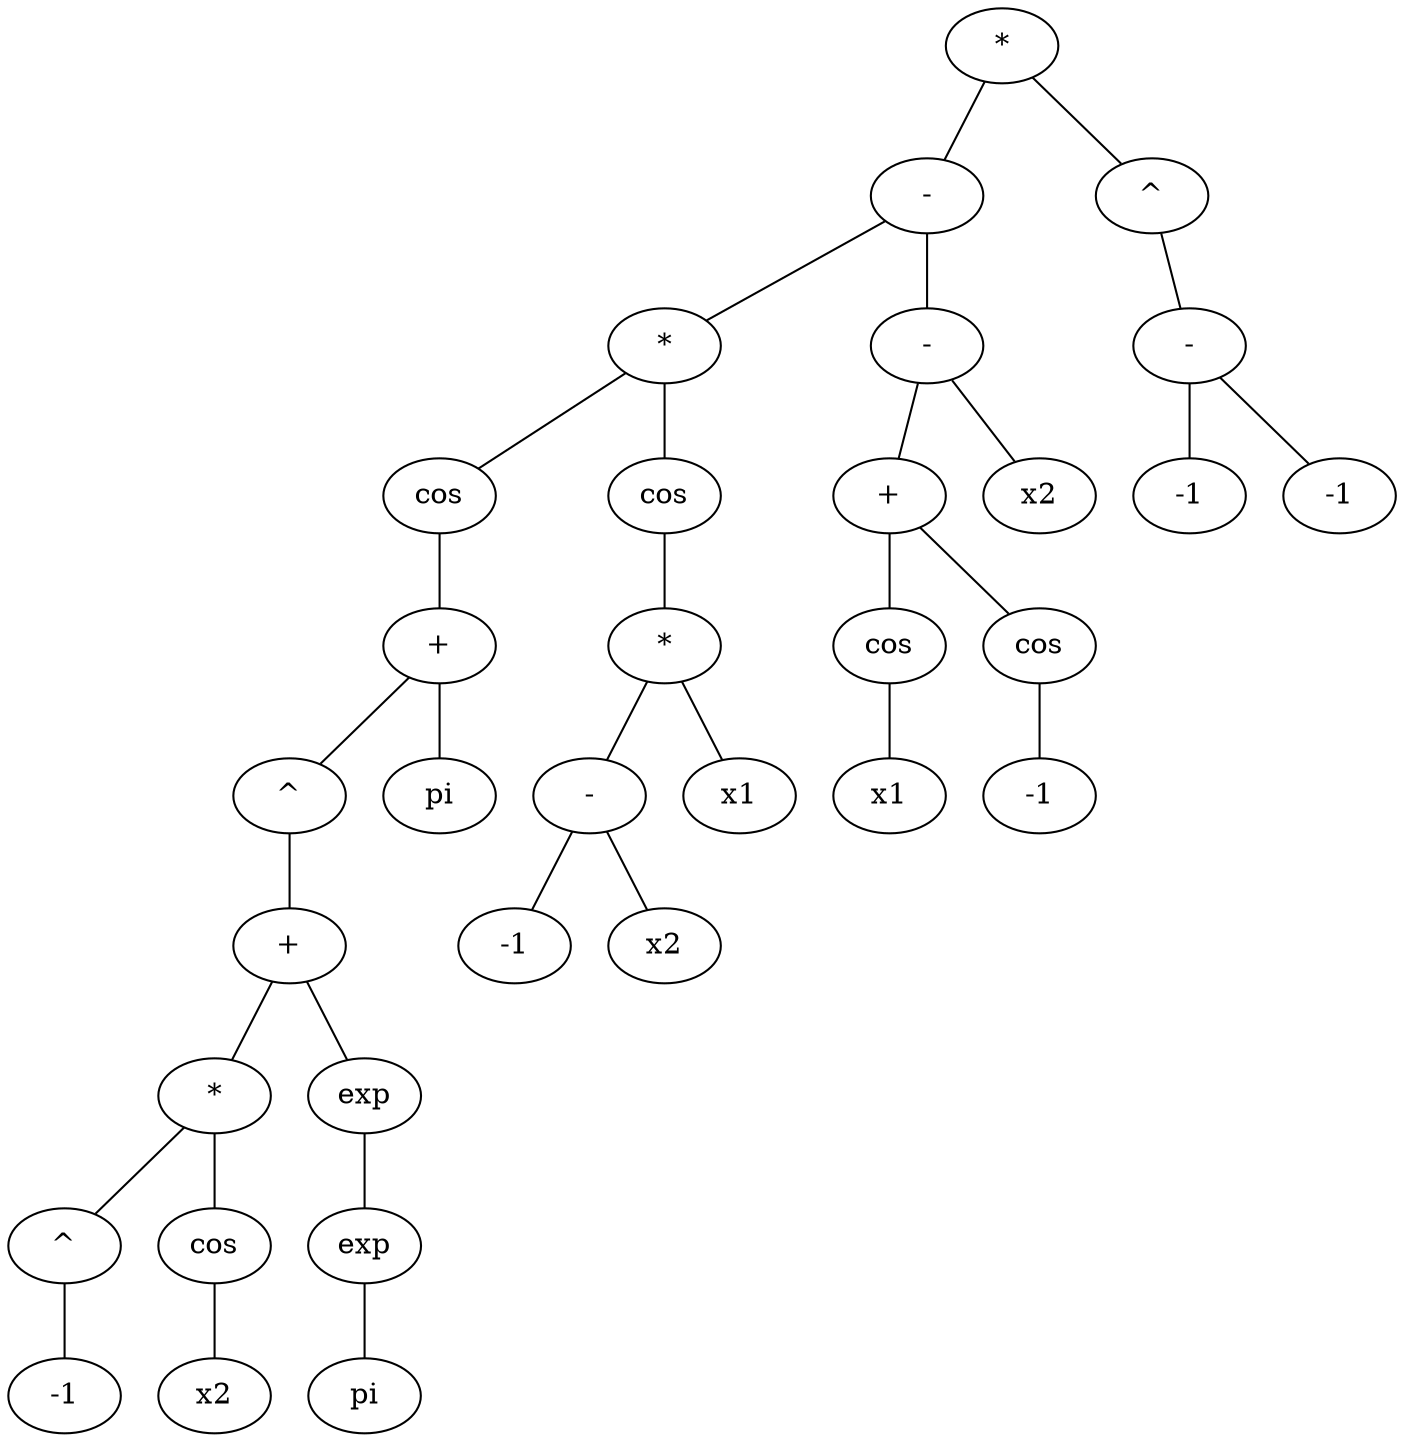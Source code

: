 graph {
	0 [label="*"]
	1 [label="-"]
	0 -- 1
	29 [label="^"]
	0 -- 29
	1 [label="-"]
	2 [label="*"]
	1 -- 2
	22 [label="-"]
	1 -- 22
	2 [label="*"]
	3 [label=cos]
	2 -- 3
	16 [label=cos]
	2 -- 16
	3 [label=cos]
	4 [label="+"]
	3 -- 4
	4 [label="+"]
	5 [label="^"]
	4 -- 5
	15 [label=pi]
	4 -- 15
	5 [label="^"]
	6 [label="+"]
	5 -- 6
	6 [label="+"]
	7 [label="*"]
	6 -- 7
	12 [label=exp]
	6 -- 12
	7 [label="*"]
	8 [label="^"]
	7 -- 8
	10 [label=cos]
	7 -- 10
	8 [label="^"]
	9 [label=-1]
	8 -- 9
	10 [label=cos]
	11 [label=x2]
	10 -- 11
	12 [label=exp]
	13 [label=exp]
	12 -- 13
	13 [label=exp]
	14 [label=pi]
	13 -- 14
	16 [label=cos]
	17 [label="*"]
	16 -- 17
	17 [label="*"]
	18 [label="-"]
	17 -- 18
	21 [label=x1]
	17 -- 21
	18 [label="-"]
	19 [label=-1]
	18 -- 19
	20 [label=x2]
	18 -- 20
	22 [label="-"]
	23 [label="+"]
	22 -- 23
	28 [label=x2]
	22 -- 28
	23 [label="+"]
	24 [label=cos]
	23 -- 24
	26 [label=cos]
	23 -- 26
	24 [label=cos]
	25 [label=x1]
	24 -- 25
	26 [label=cos]
	27 [label=-1]
	26 -- 27
	29 [label="^"]
	30 [label="-"]
	29 -- 30
	30 [label="-"]
	31 [label=-1]
	30 -- 31
	32 [label=-1]
	30 -- 32
}
